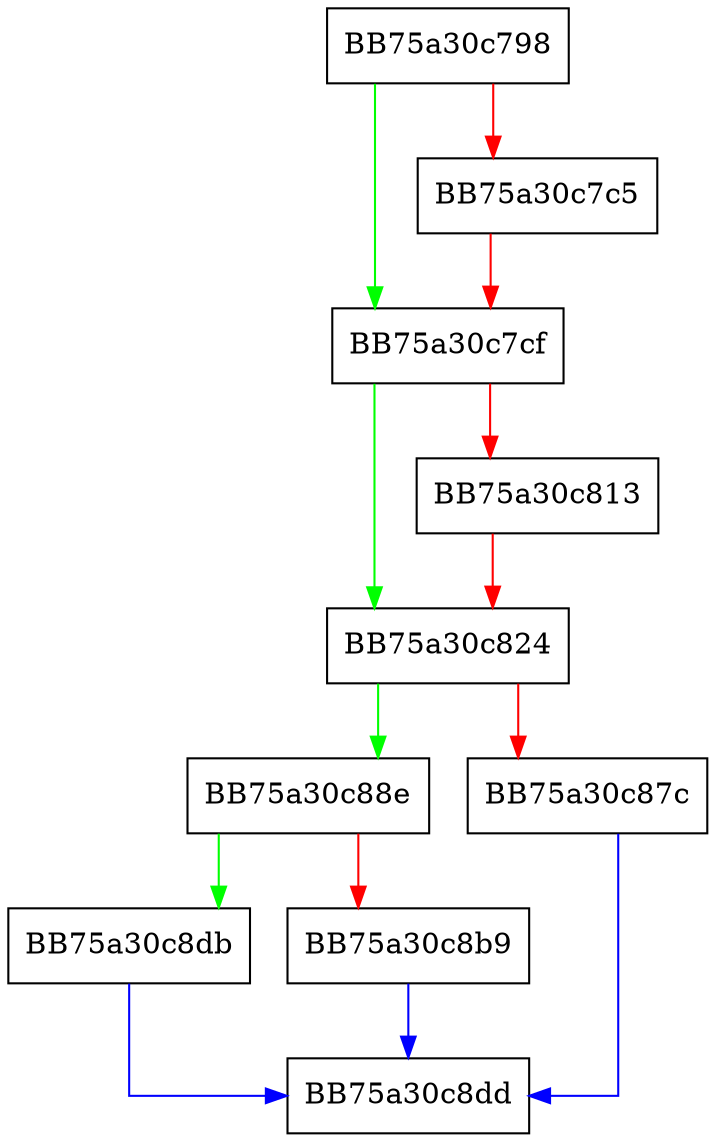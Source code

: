 digraph DeriveEncryptionKey {
  node [shape="box"];
  graph [splines=ortho];
  BB75a30c798 -> BB75a30c7cf [color="green"];
  BB75a30c798 -> BB75a30c7c5 [color="red"];
  BB75a30c7c5 -> BB75a30c7cf [color="red"];
  BB75a30c7cf -> BB75a30c824 [color="green"];
  BB75a30c7cf -> BB75a30c813 [color="red"];
  BB75a30c813 -> BB75a30c824 [color="red"];
  BB75a30c824 -> BB75a30c88e [color="green"];
  BB75a30c824 -> BB75a30c87c [color="red"];
  BB75a30c87c -> BB75a30c8dd [color="blue"];
  BB75a30c88e -> BB75a30c8db [color="green"];
  BB75a30c88e -> BB75a30c8b9 [color="red"];
  BB75a30c8b9 -> BB75a30c8dd [color="blue"];
  BB75a30c8db -> BB75a30c8dd [color="blue"];
}